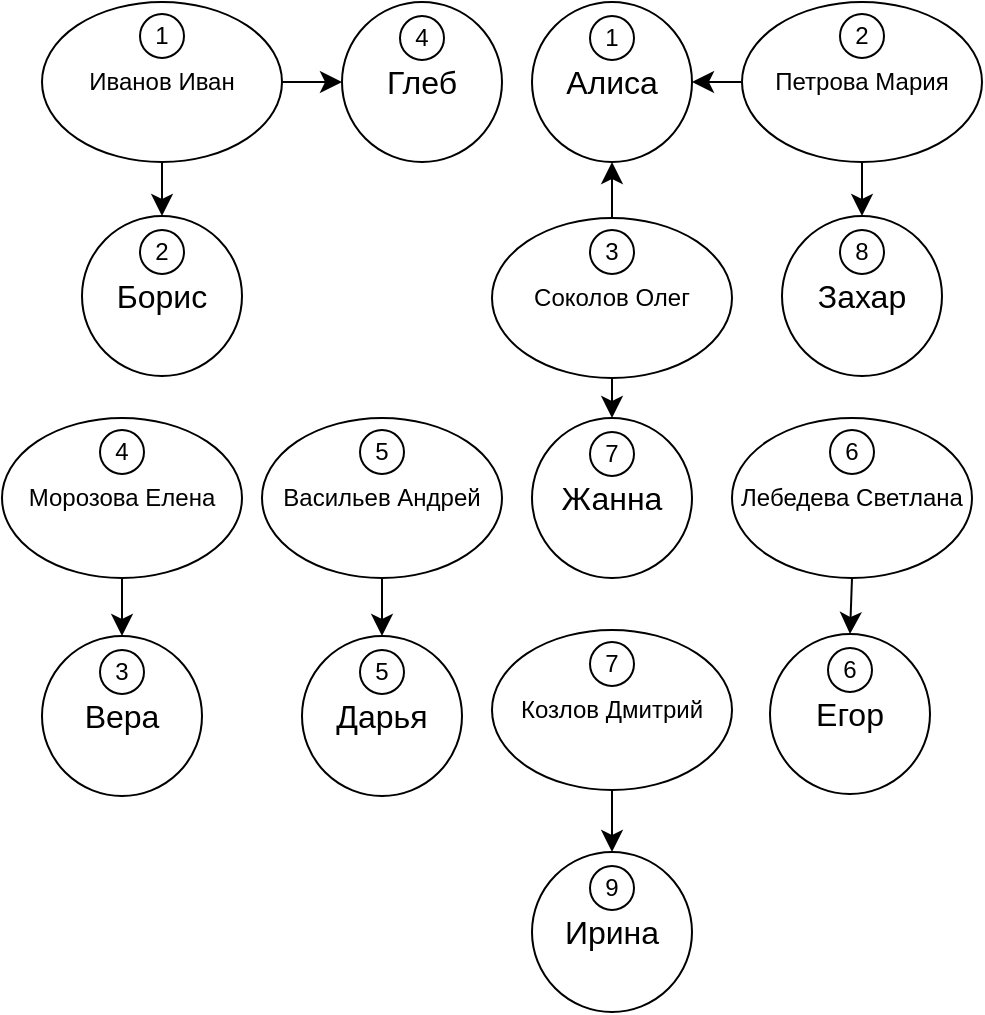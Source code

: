<mxfile version="27.0.1" pages="3">
  <diagram name="Advises" id="lfaqgyag3E0Axu-bIEkr">
    <mxGraphModel dx="1004" dy="332" grid="0" gridSize="10" guides="1" tooltips="1" connect="1" arrows="1" fold="1" page="0" pageScale="1" pageWidth="827" pageHeight="1169" math="0" shadow="0">
      <root>
        <mxCell id="0" />
        <mxCell id="1" parent="0" />
        <mxCell id="3O3oqk2j8ralRWECDmtJ-1" value="" style="group" vertex="1" connectable="0" parent="1">
          <mxGeometry x="148" y="475" width="80" height="80" as="geometry" />
        </mxCell>
        <mxCell id="3O3oqk2j8ralRWECDmtJ-2" value="&lt;span style=&quot;font-size: 16px;&quot;&gt;Глеб&lt;/span&gt;" style="ellipse;whiteSpace=wrap;html=1;aspect=fixed;" vertex="1" parent="3O3oqk2j8ralRWECDmtJ-1">
          <mxGeometry width="80" height="80" as="geometry" />
        </mxCell>
        <mxCell id="3O3oqk2j8ralRWECDmtJ-3" value="4" style="ellipse;whiteSpace=wrap;html=1;aspect=fixed;" vertex="1" parent="3O3oqk2j8ralRWECDmtJ-1">
          <mxGeometry x="29" y="7" width="22" height="22" as="geometry" />
        </mxCell>
        <mxCell id="3O3oqk2j8ralRWECDmtJ-4" value="" style="group" vertex="1" connectable="0" parent="1">
          <mxGeometry x="-2" y="792" width="80" height="80" as="geometry" />
        </mxCell>
        <mxCell id="3O3oqk2j8ralRWECDmtJ-5" value="&lt;font style=&quot;font-size: 16px;&quot;&gt;Вера&lt;/font&gt;" style="ellipse;whiteSpace=wrap;html=1;aspect=fixed;" vertex="1" parent="3O3oqk2j8ralRWECDmtJ-4">
          <mxGeometry width="80" height="80" as="geometry" />
        </mxCell>
        <mxCell id="3O3oqk2j8ralRWECDmtJ-6" value="3" style="ellipse;whiteSpace=wrap;html=1;aspect=fixed;" vertex="1" parent="3O3oqk2j8ralRWECDmtJ-4">
          <mxGeometry x="29" y="7" width="22" height="22" as="geometry" />
        </mxCell>
        <mxCell id="3O3oqk2j8ralRWECDmtJ-7" value="" style="group" vertex="1" connectable="0" parent="1">
          <mxGeometry x="18" y="582" width="80" height="80" as="geometry" />
        </mxCell>
        <mxCell id="3O3oqk2j8ralRWECDmtJ-8" value="&lt;font style=&quot;font-size: 16px;&quot;&gt;Борис&lt;/font&gt;" style="ellipse;whiteSpace=wrap;html=1;aspect=fixed;" vertex="1" parent="3O3oqk2j8ralRWECDmtJ-7">
          <mxGeometry width="80" height="80" as="geometry" />
        </mxCell>
        <mxCell id="3O3oqk2j8ralRWECDmtJ-9" value="2" style="ellipse;whiteSpace=wrap;html=1;aspect=fixed;" vertex="1" parent="3O3oqk2j8ralRWECDmtJ-7">
          <mxGeometry x="29" y="7" width="22" height="22" as="geometry" />
        </mxCell>
        <mxCell id="3O3oqk2j8ralRWECDmtJ-10" value="" style="group" vertex="1" connectable="0" parent="1">
          <mxGeometry x="243" y="475" width="80" height="80" as="geometry" />
        </mxCell>
        <mxCell id="3O3oqk2j8ralRWECDmtJ-11" value="&lt;font style=&quot;font-size: 16px;&quot;&gt;Алиса&lt;/font&gt;" style="ellipse;whiteSpace=wrap;html=1;aspect=fixed;" vertex="1" parent="3O3oqk2j8ralRWECDmtJ-10">
          <mxGeometry width="80" height="80" as="geometry" />
        </mxCell>
        <mxCell id="3O3oqk2j8ralRWECDmtJ-12" value="1" style="ellipse;whiteSpace=wrap;html=1;aspect=fixed;" vertex="1" parent="3O3oqk2j8ralRWECDmtJ-10">
          <mxGeometry x="29" y="7" width="22" height="22" as="geometry" />
        </mxCell>
        <mxCell id="3O3oqk2j8ralRWECDmtJ-13" value="" style="group" vertex="1" connectable="0" parent="1">
          <mxGeometry x="128" y="792" width="80" height="80" as="geometry" />
        </mxCell>
        <mxCell id="3O3oqk2j8ralRWECDmtJ-14" value="&lt;font style=&quot;font-size: 16px;&quot;&gt;Дарья&lt;/font&gt;" style="ellipse;whiteSpace=wrap;html=1;aspect=fixed;" vertex="1" parent="3O3oqk2j8ralRWECDmtJ-13">
          <mxGeometry width="80" height="80" as="geometry" />
        </mxCell>
        <mxCell id="3O3oqk2j8ralRWECDmtJ-15" value="5" style="ellipse;whiteSpace=wrap;html=1;aspect=fixed;" vertex="1" parent="3O3oqk2j8ralRWECDmtJ-13">
          <mxGeometry x="29" y="7" width="22" height="22" as="geometry" />
        </mxCell>
        <mxCell id="3O3oqk2j8ralRWECDmtJ-16" value="" style="group" vertex="1" connectable="0" parent="1">
          <mxGeometry x="362" y="791" width="80" height="80" as="geometry" />
        </mxCell>
        <mxCell id="3O3oqk2j8ralRWECDmtJ-17" value="&lt;font style=&quot;font-size: 16px;&quot;&gt;Егор&lt;/font&gt;" style="ellipse;whiteSpace=wrap;html=1;aspect=fixed;" vertex="1" parent="3O3oqk2j8ralRWECDmtJ-16">
          <mxGeometry width="80" height="80" as="geometry" />
        </mxCell>
        <mxCell id="3O3oqk2j8ralRWECDmtJ-18" value="6" style="ellipse;whiteSpace=wrap;html=1;aspect=fixed;" vertex="1" parent="3O3oqk2j8ralRWECDmtJ-16">
          <mxGeometry x="29" y="7" width="22" height="22" as="geometry" />
        </mxCell>
        <mxCell id="3O3oqk2j8ralRWECDmtJ-19" value="" style="group" vertex="1" connectable="0" parent="1">
          <mxGeometry x="243" y="683" width="80" height="80" as="geometry" />
        </mxCell>
        <mxCell id="3O3oqk2j8ralRWECDmtJ-20" value="&lt;font style=&quot;font-size: 16px;&quot;&gt;Жанна&lt;/font&gt;" style="ellipse;whiteSpace=wrap;html=1;aspect=fixed;" vertex="1" parent="3O3oqk2j8ralRWECDmtJ-19">
          <mxGeometry width="80" height="80" as="geometry" />
        </mxCell>
        <mxCell id="3O3oqk2j8ralRWECDmtJ-21" value="7" style="ellipse;whiteSpace=wrap;html=1;aspect=fixed;" vertex="1" parent="3O3oqk2j8ralRWECDmtJ-19">
          <mxGeometry x="29" y="7" width="22" height="22" as="geometry" />
        </mxCell>
        <mxCell id="3O3oqk2j8ralRWECDmtJ-22" value="" style="group" vertex="1" connectable="0" parent="1">
          <mxGeometry x="368" y="582" width="80" height="80" as="geometry" />
        </mxCell>
        <mxCell id="3O3oqk2j8ralRWECDmtJ-23" value="&lt;font style=&quot;font-size: 16px;&quot;&gt;Захар&lt;/font&gt;" style="ellipse;whiteSpace=wrap;html=1;aspect=fixed;" vertex="1" parent="3O3oqk2j8ralRWECDmtJ-22">
          <mxGeometry width="80" height="80" as="geometry" />
        </mxCell>
        <mxCell id="3O3oqk2j8ralRWECDmtJ-24" value="8" style="ellipse;whiteSpace=wrap;html=1;aspect=fixed;" vertex="1" parent="3O3oqk2j8ralRWECDmtJ-22">
          <mxGeometry x="29" y="7" width="22" height="22" as="geometry" />
        </mxCell>
        <mxCell id="3O3oqk2j8ralRWECDmtJ-25" value="" style="group" vertex="1" connectable="0" parent="1">
          <mxGeometry x="243" y="900" width="80" height="80" as="geometry" />
        </mxCell>
        <mxCell id="3O3oqk2j8ralRWECDmtJ-26" value="&lt;font style=&quot;font-size: 16px;&quot;&gt;Ирина&lt;/font&gt;" style="ellipse;whiteSpace=wrap;html=1;aspect=fixed;" vertex="1" parent="3O3oqk2j8ralRWECDmtJ-25">
          <mxGeometry width="80" height="80" as="geometry" />
        </mxCell>
        <mxCell id="3O3oqk2j8ralRWECDmtJ-27" value="9" style="ellipse;whiteSpace=wrap;html=1;aspect=fixed;" vertex="1" parent="3O3oqk2j8ralRWECDmtJ-25">
          <mxGeometry x="29" y="7" width="22" height="22" as="geometry" />
        </mxCell>
        <mxCell id="3O3oqk2j8ralRWECDmtJ-62" value="" style="group" vertex="1" connectable="0" parent="1">
          <mxGeometry x="223" y="789" width="120" height="80" as="geometry" />
        </mxCell>
        <mxCell id="3O3oqk2j8ralRWECDmtJ-63" value="Козлов Дмитрий" style="ellipse;whiteSpace=wrap;html=1;" vertex="1" parent="3O3oqk2j8ralRWECDmtJ-62">
          <mxGeometry width="120" height="80" as="geometry" />
        </mxCell>
        <mxCell id="3O3oqk2j8ralRWECDmtJ-64" value="7" style="ellipse;whiteSpace=wrap;html=1;aspect=fixed;" vertex="1" parent="3O3oqk2j8ralRWECDmtJ-62">
          <mxGeometry x="49" y="6" width="22" height="22" as="geometry" />
        </mxCell>
        <mxCell id="3O3oqk2j8ralRWECDmtJ-65" value="" style="group" vertex="1" connectable="0" parent="1">
          <mxGeometry x="343" y="683" width="120" height="80" as="geometry" />
        </mxCell>
        <mxCell id="3O3oqk2j8ralRWECDmtJ-66" value="Лебедева Светлана" style="ellipse;whiteSpace=wrap;html=1;" vertex="1" parent="3O3oqk2j8ralRWECDmtJ-65">
          <mxGeometry width="120" height="80" as="geometry" />
        </mxCell>
        <mxCell id="3O3oqk2j8ralRWECDmtJ-67" value="6" style="ellipse;whiteSpace=wrap;html=1;aspect=fixed;" vertex="1" parent="3O3oqk2j8ralRWECDmtJ-65">
          <mxGeometry x="49" y="6" width="22" height="22" as="geometry" />
        </mxCell>
        <mxCell id="3O3oqk2j8ralRWECDmtJ-68" value="" style="group" vertex="1" connectable="0" parent="1">
          <mxGeometry x="108" y="683" width="120" height="80" as="geometry" />
        </mxCell>
        <mxCell id="3O3oqk2j8ralRWECDmtJ-69" value="Васильев Андрей" style="ellipse;whiteSpace=wrap;html=1;" vertex="1" parent="3O3oqk2j8ralRWECDmtJ-68">
          <mxGeometry width="120" height="80" as="geometry" />
        </mxCell>
        <mxCell id="3O3oqk2j8ralRWECDmtJ-70" value="5" style="ellipse;whiteSpace=wrap;html=1;aspect=fixed;" vertex="1" parent="3O3oqk2j8ralRWECDmtJ-68">
          <mxGeometry x="49" y="6" width="22" height="22" as="geometry" />
        </mxCell>
        <mxCell id="3O3oqk2j8ralRWECDmtJ-71" value="" style="group" vertex="1" connectable="0" parent="1">
          <mxGeometry x="-22" y="683" width="120" height="80" as="geometry" />
        </mxCell>
        <mxCell id="3O3oqk2j8ralRWECDmtJ-72" value="Морозова Елена" style="ellipse;whiteSpace=wrap;html=1;" vertex="1" parent="3O3oqk2j8ralRWECDmtJ-71">
          <mxGeometry width="120" height="80" as="geometry" />
        </mxCell>
        <mxCell id="3O3oqk2j8ralRWECDmtJ-73" value="4" style="ellipse;whiteSpace=wrap;html=1;aspect=fixed;" vertex="1" parent="3O3oqk2j8ralRWECDmtJ-71">
          <mxGeometry x="49" y="6" width="22" height="22" as="geometry" />
        </mxCell>
        <mxCell id="3O3oqk2j8ralRWECDmtJ-74" value="" style="group" vertex="1" connectable="0" parent="1">
          <mxGeometry x="223" y="583" width="120" height="80" as="geometry" />
        </mxCell>
        <mxCell id="3O3oqk2j8ralRWECDmtJ-75" value="Соколов Олег" style="ellipse;whiteSpace=wrap;html=1;" vertex="1" parent="3O3oqk2j8ralRWECDmtJ-74">
          <mxGeometry width="120" height="80" as="geometry" />
        </mxCell>
        <mxCell id="3O3oqk2j8ralRWECDmtJ-76" value="3" style="ellipse;whiteSpace=wrap;html=1;aspect=fixed;" vertex="1" parent="3O3oqk2j8ralRWECDmtJ-74">
          <mxGeometry x="49" y="6" width="22" height="22" as="geometry" />
        </mxCell>
        <mxCell id="3O3oqk2j8ralRWECDmtJ-77" value="" style="group" vertex="1" connectable="0" parent="1">
          <mxGeometry x="348" y="475" width="120" height="80" as="geometry" />
        </mxCell>
        <mxCell id="3O3oqk2j8ralRWECDmtJ-78" value="Петрова Мария" style="ellipse;whiteSpace=wrap;html=1;" vertex="1" parent="3O3oqk2j8ralRWECDmtJ-77">
          <mxGeometry width="120" height="80" as="geometry" />
        </mxCell>
        <mxCell id="3O3oqk2j8ralRWECDmtJ-79" value="2" style="ellipse;whiteSpace=wrap;html=1;aspect=fixed;" vertex="1" parent="3O3oqk2j8ralRWECDmtJ-77">
          <mxGeometry x="49" y="6" width="22" height="22" as="geometry" />
        </mxCell>
        <mxCell id="3O3oqk2j8ralRWECDmtJ-80" value="" style="group" vertex="1" connectable="0" parent="1">
          <mxGeometry x="-2" y="475" width="120" height="80" as="geometry" />
        </mxCell>
        <mxCell id="3O3oqk2j8ralRWECDmtJ-81" value="Иванов Иван" style="ellipse;whiteSpace=wrap;html=1;" vertex="1" parent="3O3oqk2j8ralRWECDmtJ-80">
          <mxGeometry width="120" height="80" as="geometry" />
        </mxCell>
        <mxCell id="3O3oqk2j8ralRWECDmtJ-82" value="1" style="ellipse;whiteSpace=wrap;html=1;aspect=fixed;" vertex="1" parent="3O3oqk2j8ralRWECDmtJ-80">
          <mxGeometry x="49" y="6" width="22" height="22" as="geometry" />
        </mxCell>
        <mxCell id="mMCifCBiEr-umZifV7Nd-1" style="edgeStyle=none;curved=1;rounded=0;orthogonalLoop=1;jettySize=auto;html=1;exitX=0.5;exitY=1;exitDx=0;exitDy=0;entryX=0.5;entryY=0;entryDx=0;entryDy=0;fontSize=12;startSize=8;endSize=8;" edge="1" parent="1" source="3O3oqk2j8ralRWECDmtJ-81" target="3O3oqk2j8ralRWECDmtJ-8">
          <mxGeometry relative="1" as="geometry" />
        </mxCell>
        <mxCell id="mMCifCBiEr-umZifV7Nd-2" style="edgeStyle=none;curved=1;rounded=0;orthogonalLoop=1;jettySize=auto;html=1;exitX=1;exitY=0.5;exitDx=0;exitDy=0;entryX=0;entryY=0.5;entryDx=0;entryDy=0;fontSize=12;startSize=8;endSize=8;" edge="1" parent="1" source="3O3oqk2j8ralRWECDmtJ-81" target="3O3oqk2j8ralRWECDmtJ-2">
          <mxGeometry relative="1" as="geometry" />
        </mxCell>
        <mxCell id="mMCifCBiEr-umZifV7Nd-3" style="edgeStyle=none;curved=1;rounded=0;orthogonalLoop=1;jettySize=auto;html=1;exitX=0;exitY=0.5;exitDx=0;exitDy=0;entryX=1;entryY=0.5;entryDx=0;entryDy=0;fontSize=12;startSize=8;endSize=8;" edge="1" parent="1" source="3O3oqk2j8ralRWECDmtJ-78" target="3O3oqk2j8ralRWECDmtJ-11">
          <mxGeometry relative="1" as="geometry" />
        </mxCell>
        <mxCell id="mMCifCBiEr-umZifV7Nd-5" style="edgeStyle=none;curved=1;rounded=0;orthogonalLoop=1;jettySize=auto;html=1;exitX=0.5;exitY=1;exitDx=0;exitDy=0;entryX=0.5;entryY=0;entryDx=0;entryDy=0;fontSize=12;startSize=8;endSize=8;" edge="1" parent="1" source="3O3oqk2j8ralRWECDmtJ-78" target="3O3oqk2j8ralRWECDmtJ-23">
          <mxGeometry relative="1" as="geometry" />
        </mxCell>
        <mxCell id="mMCifCBiEr-umZifV7Nd-6" style="edgeStyle=none;curved=1;rounded=0;orthogonalLoop=1;jettySize=auto;html=1;exitX=0.5;exitY=0;exitDx=0;exitDy=0;fontSize=12;startSize=8;endSize=8;" edge="1" parent="1" source="3O3oqk2j8ralRWECDmtJ-75" target="3O3oqk2j8ralRWECDmtJ-11">
          <mxGeometry relative="1" as="geometry" />
        </mxCell>
        <mxCell id="mMCifCBiEr-umZifV7Nd-7" style="edgeStyle=none;curved=1;rounded=0;orthogonalLoop=1;jettySize=auto;html=1;exitX=0.5;exitY=1;exitDx=0;exitDy=0;entryX=0.5;entryY=0;entryDx=0;entryDy=0;fontSize=12;startSize=8;endSize=8;" edge="1" parent="1" source="3O3oqk2j8ralRWECDmtJ-75" target="3O3oqk2j8ralRWECDmtJ-20">
          <mxGeometry relative="1" as="geometry" />
        </mxCell>
        <mxCell id="mMCifCBiEr-umZifV7Nd-8" style="edgeStyle=none;curved=1;rounded=0;orthogonalLoop=1;jettySize=auto;html=1;exitX=0.5;exitY=1;exitDx=0;exitDy=0;entryX=0.5;entryY=0;entryDx=0;entryDy=0;fontSize=12;startSize=8;endSize=8;" edge="1" parent="1" source="3O3oqk2j8ralRWECDmtJ-72" target="3O3oqk2j8ralRWECDmtJ-5">
          <mxGeometry relative="1" as="geometry" />
        </mxCell>
        <mxCell id="mMCifCBiEr-umZifV7Nd-9" style="edgeStyle=none;curved=1;rounded=0;orthogonalLoop=1;jettySize=auto;html=1;exitX=0.5;exitY=1;exitDx=0;exitDy=0;entryX=0.5;entryY=0;entryDx=0;entryDy=0;fontSize=12;startSize=8;endSize=8;" edge="1" parent="1" source="3O3oqk2j8ralRWECDmtJ-69" target="3O3oqk2j8ralRWECDmtJ-14">
          <mxGeometry relative="1" as="geometry" />
        </mxCell>
        <mxCell id="mMCifCBiEr-umZifV7Nd-10" style="edgeStyle=none;curved=1;rounded=0;orthogonalLoop=1;jettySize=auto;html=1;exitX=0.5;exitY=1;exitDx=0;exitDy=0;entryX=0.5;entryY=0;entryDx=0;entryDy=0;fontSize=12;startSize=8;endSize=8;" edge="1" parent="1" source="3O3oqk2j8ralRWECDmtJ-66" target="3O3oqk2j8ralRWECDmtJ-17">
          <mxGeometry relative="1" as="geometry" />
        </mxCell>
        <mxCell id="mMCifCBiEr-umZifV7Nd-11" style="edgeStyle=none;curved=1;rounded=0;orthogonalLoop=1;jettySize=auto;html=1;exitX=0.5;exitY=1;exitDx=0;exitDy=0;entryX=0.5;entryY=0;entryDx=0;entryDy=0;fontSize=12;startSize=8;endSize=8;" edge="1" parent="1" source="3O3oqk2j8ralRWECDmtJ-63" target="3O3oqk2j8ralRWECDmtJ-26">
          <mxGeometry relative="1" as="geometry" />
        </mxCell>
      </root>
    </mxGraphModel>
  </diagram>
  <diagram id="gG3MRoudivp_kaEP2gnh" name="Teaches">
    <mxGraphModel dx="1133" dy="-311" grid="0" gridSize="10" guides="1" tooltips="1" connect="1" arrows="1" fold="1" page="0" pageScale="1" pageWidth="827" pageHeight="1169" math="0" shadow="0">
      <root>
        <mxCell id="0" />
        <mxCell id="1" parent="0" />
        <mxCell id="B_pI93oQisfO-DoZhFkH-7" value="" style="group" vertex="1" connectable="0" parent="1">
          <mxGeometry x="79" y="1722" width="120" height="80" as="geometry" />
        </mxCell>
        <mxCell id="B_pI93oQisfO-DoZhFkH-8" value="Фролова Татьяна" style="ellipse;whiteSpace=wrap;html=1;" vertex="1" parent="B_pI93oQisfO-DoZhFkH-7">
          <mxGeometry width="120" height="80" as="geometry" />
        </mxCell>
        <mxCell id="B_pI93oQisfO-DoZhFkH-9" value="8" style="ellipse;whiteSpace=wrap;html=1;aspect=fixed;" vertex="1" parent="B_pI93oQisfO-DoZhFkH-7">
          <mxGeometry x="49" y="6" width="22" height="22" as="geometry" />
        </mxCell>
        <mxCell id="B_pI93oQisfO-DoZhFkH-10" value="" style="group" vertex="1" connectable="0" parent="1">
          <mxGeometry x="-68" y="1723" width="120" height="80" as="geometry" />
        </mxCell>
        <mxCell id="B_pI93oQisfO-DoZhFkH-11" value="Козлов Дмитрий" style="ellipse;whiteSpace=wrap;html=1;" vertex="1" parent="B_pI93oQisfO-DoZhFkH-10">
          <mxGeometry width="120" height="80" as="geometry" />
        </mxCell>
        <mxCell id="B_pI93oQisfO-DoZhFkH-12" value="7" style="ellipse;whiteSpace=wrap;html=1;aspect=fixed;" vertex="1" parent="B_pI93oQisfO-DoZhFkH-10">
          <mxGeometry x="49" y="6" width="22" height="22" as="geometry" />
        </mxCell>
        <mxCell id="B_pI93oQisfO-DoZhFkH-13" value="" style="group" vertex="1" connectable="0" parent="1">
          <mxGeometry x="227" y="1723" width="120" height="80" as="geometry" />
        </mxCell>
        <mxCell id="B_pI93oQisfO-DoZhFkH-14" value="Лебедева Светлана" style="ellipse;whiteSpace=wrap;html=1;" vertex="1" parent="B_pI93oQisfO-DoZhFkH-13">
          <mxGeometry width="120" height="80" as="geometry" />
        </mxCell>
        <mxCell id="B_pI93oQisfO-DoZhFkH-15" value="6" style="ellipse;whiteSpace=wrap;html=1;aspect=fixed;" vertex="1" parent="B_pI93oQisfO-DoZhFkH-13">
          <mxGeometry x="49" y="6" width="22" height="22" as="geometry" />
        </mxCell>
        <mxCell id="B_pI93oQisfO-DoZhFkH-16" value="" style="group" vertex="1" connectable="0" parent="1">
          <mxGeometry x="371" y="1723" width="120" height="80" as="geometry" />
        </mxCell>
        <mxCell id="B_pI93oQisfO-DoZhFkH-17" value="Васильев Андрей" style="ellipse;whiteSpace=wrap;html=1;" vertex="1" parent="B_pI93oQisfO-DoZhFkH-16">
          <mxGeometry width="120" height="80" as="geometry" />
        </mxCell>
        <mxCell id="B_pI93oQisfO-DoZhFkH-18" value="5" style="ellipse;whiteSpace=wrap;html=1;aspect=fixed;" vertex="1" parent="B_pI93oQisfO-DoZhFkH-16">
          <mxGeometry x="49" y="6" width="22" height="22" as="geometry" />
        </mxCell>
        <mxCell id="B_pI93oQisfO-DoZhFkH-19" value="" style="group" vertex="1" connectable="0" parent="1">
          <mxGeometry x="371" y="1381" width="120" height="80" as="geometry" />
        </mxCell>
        <mxCell id="B_pI93oQisfO-DoZhFkH-20" value="Морозова Елена" style="ellipse;whiteSpace=wrap;html=1;" vertex="1" parent="B_pI93oQisfO-DoZhFkH-19">
          <mxGeometry width="120" height="80" as="geometry" />
        </mxCell>
        <mxCell id="B_pI93oQisfO-DoZhFkH-21" value="4" style="ellipse;whiteSpace=wrap;html=1;aspect=fixed;" vertex="1" parent="B_pI93oQisfO-DoZhFkH-19">
          <mxGeometry x="49" y="6" width="22" height="22" as="geometry" />
        </mxCell>
        <mxCell id="B_pI93oQisfO-DoZhFkH-22" value="" style="group" vertex="1" connectable="0" parent="1">
          <mxGeometry x="68" y="1607" width="120" height="80" as="geometry" />
        </mxCell>
        <mxCell id="B_pI93oQisfO-DoZhFkH-23" value="Соколов Олег" style="ellipse;whiteSpace=wrap;html=1;" vertex="1" parent="B_pI93oQisfO-DoZhFkH-22">
          <mxGeometry width="120" height="80" as="geometry" />
        </mxCell>
        <mxCell id="B_pI93oQisfO-DoZhFkH-24" value="3" style="ellipse;whiteSpace=wrap;html=1;aspect=fixed;" vertex="1" parent="B_pI93oQisfO-DoZhFkH-22">
          <mxGeometry x="49" y="6" width="22" height="22" as="geometry" />
        </mxCell>
        <mxCell id="B_pI93oQisfO-DoZhFkH-25" value="" style="group" vertex="1" connectable="0" parent="1">
          <mxGeometry x="212" y="1381" width="120" height="80" as="geometry" />
        </mxCell>
        <mxCell id="B_pI93oQisfO-DoZhFkH-26" value="Петрова Мария" style="ellipse;whiteSpace=wrap;html=1;" vertex="1" parent="B_pI93oQisfO-DoZhFkH-25">
          <mxGeometry width="120" height="80" as="geometry" />
        </mxCell>
        <mxCell id="B_pI93oQisfO-DoZhFkH-27" value="2" style="ellipse;whiteSpace=wrap;html=1;aspect=fixed;" vertex="1" parent="B_pI93oQisfO-DoZhFkH-25">
          <mxGeometry x="49" y="6" width="22" height="22" as="geometry" />
        </mxCell>
        <mxCell id="B_pI93oQisfO-DoZhFkH-28" value="" style="group" vertex="1" connectable="0" parent="1">
          <mxGeometry x="-6" y="1386" width="120" height="80" as="geometry" />
        </mxCell>
        <mxCell id="B_pI93oQisfO-DoZhFkH-29" value="Иванов Иван" style="ellipse;whiteSpace=wrap;html=1;" vertex="1" parent="B_pI93oQisfO-DoZhFkH-28">
          <mxGeometry width="120" height="80" as="geometry" />
        </mxCell>
        <mxCell id="B_pI93oQisfO-DoZhFkH-30" value="1" style="ellipse;whiteSpace=wrap;html=1;aspect=fixed;" vertex="1" parent="B_pI93oQisfO-DoZhFkH-28">
          <mxGeometry x="49" y="6" width="22" height="22" as="geometry" />
        </mxCell>
        <mxCell id="ZpmtzZhgehJsmONXlAtX-1" value="" style="group" vertex="1" connectable="0" parent="1">
          <mxGeometry x="172" y="1490" width="80" height="80" as="geometry" />
        </mxCell>
        <mxCell id="ZpmtzZhgehJsmONXlAtX-2" value="&lt;br&gt;Английский язык" style="whiteSpace=wrap;html=1;aspect=fixed;" vertex="1" parent="ZpmtzZhgehJsmONXlAtX-1">
          <mxGeometry width="80" height="80" as="geometry" />
        </mxCell>
        <mxCell id="ZpmtzZhgehJsmONXlAtX-3" value="9" style="whiteSpace=wrap;html=1;aspect=fixed;" vertex="1" parent="ZpmtzZhgehJsmONXlAtX-1">
          <mxGeometry x="26" width="28" height="28" as="geometry" />
        </mxCell>
        <mxCell id="ZpmtzZhgehJsmONXlAtX-4" value="" style="group" vertex="1" connectable="0" parent="1">
          <mxGeometry x="99" y="1835" width="80" height="80" as="geometry" />
        </mxCell>
        <mxCell id="ZpmtzZhgehJsmONXlAtX-5" value="&lt;br&gt;Физика" style="whiteSpace=wrap;html=1;aspect=fixed;" vertex="1" parent="ZpmtzZhgehJsmONXlAtX-4">
          <mxGeometry width="80" height="80" as="geometry" />
        </mxCell>
        <mxCell id="ZpmtzZhgehJsmONXlAtX-6" value="8" style="whiteSpace=wrap;html=1;aspect=fixed;" vertex="1" parent="ZpmtzZhgehJsmONXlAtX-4">
          <mxGeometry x="26" width="28" height="28" as="geometry" />
        </mxCell>
        <mxCell id="ZpmtzZhgehJsmONXlAtX-7" value="" style="group" vertex="1" connectable="0" parent="1">
          <mxGeometry x="-48" y="1835" width="89.5" height="79" as="geometry" />
        </mxCell>
        <mxCell id="ZpmtzZhgehJsmONXlAtX-8" value="&lt;div&gt;&lt;br&gt;&lt;br&gt;Программи&lt;br&gt;рование на C++&lt;/div&gt;" style="whiteSpace=wrap;html=1;aspect=fixed;" vertex="1" parent="ZpmtzZhgehJsmONXlAtX-7">
          <mxGeometry width="79" height="79" as="geometry" />
        </mxCell>
        <mxCell id="ZpmtzZhgehJsmONXlAtX-9" value="3" style="whiteSpace=wrap;html=1;aspect=fixed;" vertex="1" parent="ZpmtzZhgehJsmONXlAtX-7">
          <mxGeometry x="25" width="29" height="29" as="geometry" />
        </mxCell>
        <mxCell id="ZpmtzZhgehJsmONXlAtX-10" value="" style="group" vertex="1" connectable="0" parent="1">
          <mxGeometry x="282" y="1490" width="80" height="80" as="geometry" />
        </mxCell>
        <mxCell id="ZpmtzZhgehJsmONXlAtX-11" value="&lt;br&gt;Компью&lt;br&gt;терные сети" style="whiteSpace=wrap;html=1;aspect=fixed;" vertex="1" parent="ZpmtzZhgehJsmONXlAtX-10">
          <mxGeometry width="80" height="80" as="geometry" />
        </mxCell>
        <mxCell id="ZpmtzZhgehJsmONXlAtX-12" value="5" style="whiteSpace=wrap;html=1;aspect=fixed;" vertex="1" parent="ZpmtzZhgehJsmONXlAtX-10">
          <mxGeometry x="26" width="28" height="28" as="geometry" />
        </mxCell>
        <mxCell id="ZpmtzZhgehJsmONXlAtX-13" value="" style="group" vertex="1" connectable="0" parent="1">
          <mxGeometry x="-48" y="1490" width="80" height="80" as="geometry" />
        </mxCell>
        <mxCell id="ZpmtzZhgehJsmONXlAtX-14" value="&lt;br&gt;Теория вероятностей" style="whiteSpace=wrap;html=1;aspect=fixed;" vertex="1" parent="ZpmtzZhgehJsmONXlAtX-13">
          <mxGeometry width="80" height="80" as="geometry" />
        </mxCell>
        <mxCell id="ZpmtzZhgehJsmONXlAtX-15" value="7" style="whiteSpace=wrap;html=1;aspect=fixed;" vertex="1" parent="ZpmtzZhgehJsmONXlAtX-13">
          <mxGeometry x="26" width="28" height="28" as="geometry" />
        </mxCell>
        <mxCell id="ZpmtzZhgehJsmONXlAtX-16" value="" style="group" vertex="1" connectable="0" parent="1">
          <mxGeometry x="391" y="1490" width="80" height="80" as="geometry" />
        </mxCell>
        <mxCell id="ZpmtzZhgehJsmONXlAtX-17" value="Философия" style="whiteSpace=wrap;html=1;aspect=fixed;" vertex="1" parent="ZpmtzZhgehJsmONXlAtX-16">
          <mxGeometry width="80" height="80" as="geometry" />
        </mxCell>
        <mxCell id="ZpmtzZhgehJsmONXlAtX-18" value="4" style="whiteSpace=wrap;html=1;aspect=fixed;" vertex="1" parent="ZpmtzZhgehJsmONXlAtX-16">
          <mxGeometry x="26" width="28" height="28" as="geometry" />
        </mxCell>
        <mxCell id="ZpmtzZhgehJsmONXlAtX-19" value="" style="group" vertex="1" connectable="0" parent="1">
          <mxGeometry x="391" y="1607" width="80" height="80" as="geometry" />
        </mxCell>
        <mxCell id="ZpmtzZhgehJsmONXlAtX-20" value="&lt;br&gt;Машинное обучение" style="whiteSpace=wrap;html=1;aspect=fixed;" vertex="1" parent="ZpmtzZhgehJsmONXlAtX-19">
          <mxGeometry width="80" height="80" as="geometry" />
        </mxCell>
        <mxCell id="ZpmtzZhgehJsmONXlAtX-21" value="6" style="whiteSpace=wrap;html=1;aspect=fixed;" vertex="1" parent="ZpmtzZhgehJsmONXlAtX-19">
          <mxGeometry x="26" width="28" height="28" as="geometry" />
        </mxCell>
        <mxCell id="ZpmtzZhgehJsmONXlAtX-22" value="" style="group" vertex="1" connectable="0" parent="1">
          <mxGeometry x="68" y="1490" width="80" height="80" as="geometry" />
        </mxCell>
        <mxCell id="ZpmtzZhgehJsmONXlAtX-23" value="&lt;br&gt;&lt;br&gt;Математи-ческий анализ" style="whiteSpace=wrap;html=1;aspect=fixed;" vertex="1" parent="ZpmtzZhgehJsmONXlAtX-22">
          <mxGeometry width="80" height="80" as="geometry" />
        </mxCell>
        <mxCell id="ZpmtzZhgehJsmONXlAtX-24" value="2" style="whiteSpace=wrap;html=1;aspect=fixed;" vertex="1" parent="ZpmtzZhgehJsmONXlAtX-22">
          <mxGeometry x="26" width="28" height="28" as="geometry" />
        </mxCell>
        <mxCell id="ZpmtzZhgehJsmONXlAtX-25" value="" style="group" vertex="1" connectable="0" parent="1">
          <mxGeometry x="247" y="1607" width="80" height="80" as="geometry" />
        </mxCell>
        <mxCell id="ZpmtzZhgehJsmONXlAtX-26" value="&lt;br&gt;Базы данных" style="whiteSpace=wrap;html=1;aspect=fixed;" vertex="1" parent="ZpmtzZhgehJsmONXlAtX-25">
          <mxGeometry width="80" height="80" as="geometry" />
        </mxCell>
        <mxCell id="ZpmtzZhgehJsmONXlAtX-27" value="1" style="whiteSpace=wrap;html=1;aspect=fixed;" vertex="1" parent="ZpmtzZhgehJsmONXlAtX-25">
          <mxGeometry x="26" width="28" height="28" as="geometry" />
        </mxCell>
        <mxCell id="ZpmtzZhgehJsmONXlAtX-28" value="" style="group" vertex="1" connectable="0" parent="1">
          <mxGeometry x="-48" y="1607" width="80" height="80" as="geometry" />
        </mxCell>
        <mxCell id="ZpmtzZhgehJsmONXlAtX-29" value="&lt;br&gt;История Беларуси" style="whiteSpace=wrap;html=1;aspect=fixed;" vertex="1" parent="ZpmtzZhgehJsmONXlAtX-28">
          <mxGeometry width="80" height="80" as="geometry" />
        </mxCell>
        <mxCell id="ZpmtzZhgehJsmONXlAtX-30" value="10" style="whiteSpace=wrap;html=1;aspect=fixed;" vertex="1" parent="ZpmtzZhgehJsmONXlAtX-28">
          <mxGeometry x="26" width="28" height="28" as="geometry" />
        </mxCell>
        <mxCell id="GJShq1BHqAJ4a-EnT5iQ-1" style="edgeStyle=none;curved=1;rounded=0;orthogonalLoop=1;jettySize=auto;html=1;exitX=0;exitY=1;exitDx=0;exitDy=0;entryX=0.5;entryY=0;entryDx=0;entryDy=0;fontSize=12;startSize=8;endSize=8;" edge="1" parent="1" source="B_pI93oQisfO-DoZhFkH-29" target="ZpmtzZhgehJsmONXlAtX-15">
          <mxGeometry relative="1" as="geometry" />
        </mxCell>
        <mxCell id="GJShq1BHqAJ4a-EnT5iQ-2" style="edgeStyle=none;curved=1;rounded=0;orthogonalLoop=1;jettySize=auto;html=1;exitX=1;exitY=1;exitDx=0;exitDy=0;entryX=0.5;entryY=0;entryDx=0;entryDy=0;fontSize=12;startSize=8;endSize=8;" edge="1" parent="1" source="B_pI93oQisfO-DoZhFkH-29" target="ZpmtzZhgehJsmONXlAtX-24">
          <mxGeometry relative="1" as="geometry" />
        </mxCell>
        <mxCell id="GJShq1BHqAJ4a-EnT5iQ-3" style="edgeStyle=none;curved=1;rounded=0;orthogonalLoop=1;jettySize=auto;html=1;exitX=0;exitY=1;exitDx=0;exitDy=0;entryX=0.5;entryY=0;entryDx=0;entryDy=0;fontSize=12;startSize=8;endSize=8;" edge="1" parent="1" source="B_pI93oQisfO-DoZhFkH-26" target="ZpmtzZhgehJsmONXlAtX-3">
          <mxGeometry relative="1" as="geometry" />
        </mxCell>
        <mxCell id="GJShq1BHqAJ4a-EnT5iQ-5" style="edgeStyle=none;curved=1;rounded=0;orthogonalLoop=1;jettySize=auto;html=1;exitX=1;exitY=1;exitDx=0;exitDy=0;entryX=0.5;entryY=0;entryDx=0;entryDy=0;fontSize=12;startSize=8;endSize=8;" edge="1" parent="1" source="B_pI93oQisfO-DoZhFkH-26" target="ZpmtzZhgehJsmONXlAtX-12">
          <mxGeometry relative="1" as="geometry" />
        </mxCell>
        <mxCell id="GJShq1BHqAJ4a-EnT5iQ-6" style="edgeStyle=none;curved=1;rounded=0;orthogonalLoop=1;jettySize=auto;html=1;exitX=0.5;exitY=0;exitDx=0;exitDy=0;entryX=0.5;entryY=1;entryDx=0;entryDy=0;fontSize=12;startSize=8;endSize=8;" edge="1" parent="1" source="B_pI93oQisfO-DoZhFkH-23" target="ZpmtzZhgehJsmONXlAtX-23">
          <mxGeometry relative="1" as="geometry" />
        </mxCell>
        <mxCell id="GJShq1BHqAJ4a-EnT5iQ-7" style="edgeStyle=none;curved=1;rounded=0;orthogonalLoop=1;jettySize=auto;html=1;exitX=0;exitY=0.5;exitDx=0;exitDy=0;entryX=1;entryY=0.5;entryDx=0;entryDy=0;fontSize=12;startSize=8;endSize=8;" edge="1" parent="1" source="B_pI93oQisfO-DoZhFkH-23" target="ZpmtzZhgehJsmONXlAtX-29">
          <mxGeometry relative="1" as="geometry" />
        </mxCell>
        <mxCell id="GJShq1BHqAJ4a-EnT5iQ-8" style="edgeStyle=none;curved=1;rounded=0;orthogonalLoop=1;jettySize=auto;html=1;exitX=0.5;exitY=1;exitDx=0;exitDy=0;entryX=0.5;entryY=0;entryDx=0;entryDy=0;fontSize=12;startSize=8;endSize=8;" edge="1" parent="1" source="B_pI93oQisfO-DoZhFkH-20" target="ZpmtzZhgehJsmONXlAtX-18">
          <mxGeometry relative="1" as="geometry" />
        </mxCell>
        <mxCell id="GJShq1BHqAJ4a-EnT5iQ-9" style="edgeStyle=none;curved=1;rounded=0;orthogonalLoop=1;jettySize=auto;html=1;exitX=0.5;exitY=0;exitDx=0;exitDy=0;entryX=0.5;entryY=1;entryDx=0;entryDy=0;fontSize=12;startSize=8;endSize=8;" edge="1" parent="1" source="B_pI93oQisfO-DoZhFkH-17" target="ZpmtzZhgehJsmONXlAtX-20">
          <mxGeometry relative="1" as="geometry" />
        </mxCell>
        <mxCell id="GJShq1BHqAJ4a-EnT5iQ-11" style="edgeStyle=none;curved=1;rounded=0;orthogonalLoop=1;jettySize=auto;html=1;exitX=0.5;exitY=0;exitDx=0;exitDy=0;fontSize=12;startSize=8;endSize=8;" edge="1" parent="1" source="B_pI93oQisfO-DoZhFkH-14" target="ZpmtzZhgehJsmONXlAtX-26">
          <mxGeometry relative="1" as="geometry" />
        </mxCell>
        <mxCell id="GJShq1BHqAJ4a-EnT5iQ-12" style="edgeStyle=none;curved=1;rounded=0;orthogonalLoop=1;jettySize=auto;html=1;exitX=0.5;exitY=1;exitDx=0;exitDy=0;entryX=0.5;entryY=0;entryDx=0;entryDy=0;fontSize=12;startSize=8;endSize=8;" edge="1" parent="1" source="B_pI93oQisfO-DoZhFkH-11" target="ZpmtzZhgehJsmONXlAtX-9">
          <mxGeometry relative="1" as="geometry" />
        </mxCell>
        <mxCell id="GJShq1BHqAJ4a-EnT5iQ-13" style="edgeStyle=none;curved=1;rounded=0;orthogonalLoop=1;jettySize=auto;html=1;exitX=0.5;exitY=1;exitDx=0;exitDy=0;entryX=0.5;entryY=0;entryDx=0;entryDy=0;fontSize=12;startSize=8;endSize=8;" edge="1" parent="1" source="B_pI93oQisfO-DoZhFkH-8" target="ZpmtzZhgehJsmONXlAtX-6">
          <mxGeometry relative="1" as="geometry" />
        </mxCell>
      </root>
    </mxGraphModel>
  </diagram>
  <diagram id="N2c5wkpJbBhfA8zUf7MC" name="EnrolledIn">
    <mxGraphModel dx="1041" dy="378" grid="0" gridSize="10" guides="1" tooltips="1" connect="1" arrows="1" fold="1" page="0" pageScale="1" pageWidth="827" pageHeight="1169" math="0" shadow="0">
      <root>
        <mxCell id="0" />
        <mxCell id="1" parent="0" />
        <mxCell id="ulsuTEcjwPSybD5FYAKk-1" value="" style="group" vertex="1" connectable="0" parent="1">
          <mxGeometry x="69" y="451" width="80" height="80" as="geometry" />
        </mxCell>
        <mxCell id="ulsuTEcjwPSybD5FYAKk-2" value="&lt;span style=&quot;font-size: 16px;&quot;&gt;Глеб&lt;/span&gt;" style="ellipse;whiteSpace=wrap;html=1;aspect=fixed;" vertex="1" parent="ulsuTEcjwPSybD5FYAKk-1">
          <mxGeometry width="80" height="80" as="geometry" />
        </mxCell>
        <mxCell id="ulsuTEcjwPSybD5FYAKk-3" value="4" style="ellipse;whiteSpace=wrap;html=1;aspect=fixed;" vertex="1" parent="ulsuTEcjwPSybD5FYAKk-1">
          <mxGeometry x="29" y="7" width="22" height="22" as="geometry" />
        </mxCell>
        <mxCell id="ulsuTEcjwPSybD5FYAKk-4" value="" style="group" vertex="1" connectable="0" parent="1">
          <mxGeometry x="-11" y="670" width="80" height="80" as="geometry" />
        </mxCell>
        <mxCell id="ulsuTEcjwPSybD5FYAKk-5" value="&lt;font style=&quot;font-size: 16px;&quot;&gt;Вера&lt;/font&gt;" style="ellipse;whiteSpace=wrap;html=1;aspect=fixed;" vertex="1" parent="ulsuTEcjwPSybD5FYAKk-4">
          <mxGeometry width="80" height="80" as="geometry" />
        </mxCell>
        <mxCell id="ulsuTEcjwPSybD5FYAKk-6" value="3" style="ellipse;whiteSpace=wrap;html=1;aspect=fixed;" vertex="1" parent="ulsuTEcjwPSybD5FYAKk-4">
          <mxGeometry x="29" y="7" width="22" height="22" as="geometry" />
        </mxCell>
        <mxCell id="ulsuTEcjwPSybD5FYAKk-7" value="" style="group" vertex="1" connectable="0" parent="1">
          <mxGeometry x="75" y="670" width="80" height="80" as="geometry" />
        </mxCell>
        <mxCell id="ulsuTEcjwPSybD5FYAKk-8" value="&lt;font style=&quot;font-size: 16px;&quot;&gt;Борис&lt;/font&gt;" style="ellipse;whiteSpace=wrap;html=1;aspect=fixed;" vertex="1" parent="ulsuTEcjwPSybD5FYAKk-7">
          <mxGeometry width="80" height="80" as="geometry" />
        </mxCell>
        <mxCell id="ulsuTEcjwPSybD5FYAKk-9" value="2" style="ellipse;whiteSpace=wrap;html=1;aspect=fixed;" vertex="1" parent="ulsuTEcjwPSybD5FYAKk-7">
          <mxGeometry x="29" y="7" width="22" height="22" as="geometry" />
        </mxCell>
        <mxCell id="ulsuTEcjwPSybD5FYAKk-10" value="" style="group" vertex="1" connectable="0" parent="1">
          <mxGeometry x="287" y="670" width="80" height="80" as="geometry" />
        </mxCell>
        <mxCell id="ulsuTEcjwPSybD5FYAKk-11" value="&lt;font style=&quot;font-size: 16px;&quot;&gt;Алиса&lt;/font&gt;" style="ellipse;whiteSpace=wrap;html=1;aspect=fixed;" vertex="1" parent="ulsuTEcjwPSybD5FYAKk-10">
          <mxGeometry width="80" height="80" as="geometry" />
        </mxCell>
        <mxCell id="ulsuTEcjwPSybD5FYAKk-12" value="1" style="ellipse;whiteSpace=wrap;html=1;aspect=fixed;" vertex="1" parent="ulsuTEcjwPSybD5FYAKk-10">
          <mxGeometry x="29" y="7" width="22" height="22" as="geometry" />
        </mxCell>
        <mxCell id="ulsuTEcjwPSybD5FYAKk-13" value="" style="group" vertex="1" connectable="0" parent="1">
          <mxGeometry x="182" y="670" width="80" height="80" as="geometry" />
        </mxCell>
        <mxCell id="ulsuTEcjwPSybD5FYAKk-14" value="&lt;font style=&quot;font-size: 16px;&quot;&gt;Дарья&lt;/font&gt;" style="ellipse;whiteSpace=wrap;html=1;aspect=fixed;" vertex="1" parent="ulsuTEcjwPSybD5FYAKk-13">
          <mxGeometry width="80" height="80" as="geometry" />
        </mxCell>
        <mxCell id="ulsuTEcjwPSybD5FYAKk-15" value="5" style="ellipse;whiteSpace=wrap;html=1;aspect=fixed;" vertex="1" parent="ulsuTEcjwPSybD5FYAKk-13">
          <mxGeometry x="29" y="7" width="22" height="22" as="geometry" />
        </mxCell>
        <mxCell id="ulsuTEcjwPSybD5FYAKk-16" value="" style="group" vertex="1" connectable="0" parent="1">
          <mxGeometry x="390" y="670" width="80" height="80" as="geometry" />
        </mxCell>
        <mxCell id="ulsuTEcjwPSybD5FYAKk-17" value="&lt;font style=&quot;font-size: 16px;&quot;&gt;Егор&lt;/font&gt;" style="ellipse;whiteSpace=wrap;html=1;aspect=fixed;" vertex="1" parent="ulsuTEcjwPSybD5FYAKk-16">
          <mxGeometry width="80" height="80" as="geometry" />
        </mxCell>
        <mxCell id="ulsuTEcjwPSybD5FYAKk-18" value="6" style="ellipse;whiteSpace=wrap;html=1;aspect=fixed;" vertex="1" parent="ulsuTEcjwPSybD5FYAKk-16">
          <mxGeometry x="29" y="7" width="22" height="22" as="geometry" />
        </mxCell>
        <mxCell id="ulsuTEcjwPSybD5FYAKk-19" value="" style="group" vertex="1" connectable="0" parent="1">
          <mxGeometry x="87" y="764" width="80" height="80" as="geometry" />
        </mxCell>
        <mxCell id="ulsuTEcjwPSybD5FYAKk-20" value="&lt;font style=&quot;font-size: 16px;&quot;&gt;Жанна&lt;/font&gt;" style="ellipse;whiteSpace=wrap;html=1;aspect=fixed;" vertex="1" parent="ulsuTEcjwPSybD5FYAKk-19">
          <mxGeometry width="80" height="80" as="geometry" />
        </mxCell>
        <mxCell id="ulsuTEcjwPSybD5FYAKk-21" value="7" style="ellipse;whiteSpace=wrap;html=1;aspect=fixed;" vertex="1" parent="ulsuTEcjwPSybD5FYAKk-19">
          <mxGeometry x="29" y="7" width="22" height="22" as="geometry" />
        </mxCell>
        <mxCell id="ulsuTEcjwPSybD5FYAKk-22" value="" style="group" vertex="1" connectable="0" parent="1">
          <mxGeometry x="-11" y="763" width="80" height="80" as="geometry" />
        </mxCell>
        <mxCell id="ulsuTEcjwPSybD5FYAKk-23" value="&lt;font style=&quot;font-size: 16px;&quot;&gt;Захар&lt;/font&gt;" style="ellipse;whiteSpace=wrap;html=1;aspect=fixed;" vertex="1" parent="ulsuTEcjwPSybD5FYAKk-22">
          <mxGeometry width="80" height="80" as="geometry" />
        </mxCell>
        <mxCell id="ulsuTEcjwPSybD5FYAKk-24" value="8" style="ellipse;whiteSpace=wrap;html=1;aspect=fixed;" vertex="1" parent="ulsuTEcjwPSybD5FYAKk-22">
          <mxGeometry x="29" y="7" width="22" height="22" as="geometry" />
        </mxCell>
        <mxCell id="ulsuTEcjwPSybD5FYAKk-25" value="" style="group" vertex="1" connectable="0" parent="1">
          <mxGeometry x="287" y="764" width="80" height="80" as="geometry" />
        </mxCell>
        <mxCell id="ulsuTEcjwPSybD5FYAKk-26" value="&lt;font style=&quot;font-size: 16px;&quot;&gt;Ирина&lt;/font&gt;" style="ellipse;whiteSpace=wrap;html=1;aspect=fixed;" vertex="1" parent="ulsuTEcjwPSybD5FYAKk-25">
          <mxGeometry width="80" height="80" as="geometry" />
        </mxCell>
        <mxCell id="ulsuTEcjwPSybD5FYAKk-27" value="9" style="ellipse;whiteSpace=wrap;html=1;aspect=fixed;" vertex="1" parent="ulsuTEcjwPSybD5FYAKk-25">
          <mxGeometry x="29" y="7" width="22" height="22" as="geometry" />
        </mxCell>
        <mxCell id="ulsuTEcjwPSybD5FYAKk-28" value="" style="group" vertex="1" connectable="0" parent="1">
          <mxGeometry x="-113" y="670" width="80" height="80" as="geometry" />
        </mxCell>
        <mxCell id="ulsuTEcjwPSybD5FYAKk-29" value="&lt;font style=&quot;font-size: 16px;&quot;&gt;Кирилл&lt;/font&gt;" style="ellipse;whiteSpace=wrap;html=1;aspect=fixed;" vertex="1" parent="ulsuTEcjwPSybD5FYAKk-28">
          <mxGeometry width="80" height="80" as="geometry" />
        </mxCell>
        <mxCell id="ulsuTEcjwPSybD5FYAKk-30" value="10" style="ellipse;whiteSpace=wrap;html=1;aspect=fixed;" vertex="1" parent="ulsuTEcjwPSybD5FYAKk-28">
          <mxGeometry x="29" y="7" width="22" height="22" as="geometry" />
        </mxCell>
        <mxCell id="VlWNjfpQaPzTyrSnOAex-1" value="" style="group" vertex="1" connectable="0" parent="1">
          <mxGeometry x="287" y="871" width="80" height="80" as="geometry" />
        </mxCell>
        <mxCell id="VlWNjfpQaPzTyrSnOAex-2" value="&lt;br&gt;Английский язык" style="whiteSpace=wrap;html=1;aspect=fixed;" vertex="1" parent="VlWNjfpQaPzTyrSnOAex-1">
          <mxGeometry width="80" height="80" as="geometry" />
        </mxCell>
        <mxCell id="VlWNjfpQaPzTyrSnOAex-3" value="9" style="whiteSpace=wrap;html=1;aspect=fixed;" vertex="1" parent="VlWNjfpQaPzTyrSnOAex-1">
          <mxGeometry x="26" width="28" height="28" as="geometry" />
        </mxCell>
        <mxCell id="VlWNjfpQaPzTyrSnOAex-4" value="" style="group" vertex="1" connectable="0" parent="1">
          <mxGeometry x="186.75" y="871" width="80" height="80" as="geometry" />
        </mxCell>
        <mxCell id="VlWNjfpQaPzTyrSnOAex-5" value="&lt;br&gt;Физика" style="whiteSpace=wrap;html=1;aspect=fixed;" vertex="1" parent="VlWNjfpQaPzTyrSnOAex-4">
          <mxGeometry width="80" height="80" as="geometry" />
        </mxCell>
        <mxCell id="VlWNjfpQaPzTyrSnOAex-6" value="8" style="whiteSpace=wrap;html=1;aspect=fixed;" vertex="1" parent="VlWNjfpQaPzTyrSnOAex-4">
          <mxGeometry x="26" width="28" height="28" as="geometry" />
        </mxCell>
        <mxCell id="VlWNjfpQaPzTyrSnOAex-7" value="" style="group" vertex="1" connectable="0" parent="1">
          <mxGeometry x="182" y="573" width="89.5" height="79" as="geometry" />
        </mxCell>
        <mxCell id="VlWNjfpQaPzTyrSnOAex-8" value="&lt;div&gt;&lt;br&gt;&lt;br&gt;Программи&lt;br&gt;рование на C++&lt;/div&gt;" style="whiteSpace=wrap;html=1;aspect=fixed;" vertex="1" parent="VlWNjfpQaPzTyrSnOAex-7">
          <mxGeometry width="79" height="79" as="geometry" />
        </mxCell>
        <mxCell id="VlWNjfpQaPzTyrSnOAex-9" value="3" style="whiteSpace=wrap;html=1;aspect=fixed;" vertex="1" parent="VlWNjfpQaPzTyrSnOAex-7">
          <mxGeometry x="28.06" width="29" height="29" as="geometry" />
        </mxCell>
        <mxCell id="VlWNjfpQaPzTyrSnOAex-10" value="" style="group" vertex="1" connectable="0" parent="1">
          <mxGeometry x="-11" y="871" width="80" height="80" as="geometry" />
        </mxCell>
        <mxCell id="VlWNjfpQaPzTyrSnOAex-11" value="&lt;br&gt;Компью&lt;br&gt;терные сети" style="whiteSpace=wrap;html=1;aspect=fixed;" vertex="1" parent="VlWNjfpQaPzTyrSnOAex-10">
          <mxGeometry width="80" height="80" as="geometry" />
        </mxCell>
        <mxCell id="VlWNjfpQaPzTyrSnOAex-12" value="5" style="whiteSpace=wrap;html=1;aspect=fixed;" vertex="1" parent="VlWNjfpQaPzTyrSnOAex-10">
          <mxGeometry x="26" width="28" height="28" as="geometry" />
        </mxCell>
        <mxCell id="VlWNjfpQaPzTyrSnOAex-13" value="" style="group" vertex="1" connectable="0" parent="1">
          <mxGeometry x="87" y="871" width="80" height="80" as="geometry" />
        </mxCell>
        <mxCell id="VlWNjfpQaPzTyrSnOAex-14" value="&lt;br&gt;Теория вероятностей" style="whiteSpace=wrap;html=1;aspect=fixed;" vertex="1" parent="VlWNjfpQaPzTyrSnOAex-13">
          <mxGeometry width="80" height="80" as="geometry" />
        </mxCell>
        <mxCell id="VlWNjfpQaPzTyrSnOAex-15" value="7" style="whiteSpace=wrap;html=1;aspect=fixed;" vertex="1" parent="VlWNjfpQaPzTyrSnOAex-13">
          <mxGeometry x="26" width="28" height="28" as="geometry" />
        </mxCell>
        <mxCell id="VlWNjfpQaPzTyrSnOAex-16" value="" style="group" vertex="1" connectable="0" parent="1">
          <mxGeometry x="287" y="573" width="80" height="80" as="geometry" />
        </mxCell>
        <mxCell id="VlWNjfpQaPzTyrSnOAex-17" value="Философия" style="whiteSpace=wrap;html=1;aspect=fixed;" vertex="1" parent="VlWNjfpQaPzTyrSnOAex-16">
          <mxGeometry width="80" height="80" as="geometry" />
        </mxCell>
        <mxCell id="VlWNjfpQaPzTyrSnOAex-18" value="4" style="whiteSpace=wrap;html=1;aspect=fixed;" vertex="1" parent="VlWNjfpQaPzTyrSnOAex-16">
          <mxGeometry x="26" width="28" height="28" as="geometry" />
        </mxCell>
        <mxCell id="VlWNjfpQaPzTyrSnOAex-19" value="" style="group" vertex="1" connectable="0" parent="1">
          <mxGeometry x="390" y="573" width="80" height="80" as="geometry" />
        </mxCell>
        <mxCell id="VlWNjfpQaPzTyrSnOAex-20" value="&lt;br&gt;Машинное обучение" style="whiteSpace=wrap;html=1;aspect=fixed;" vertex="1" parent="VlWNjfpQaPzTyrSnOAex-19">
          <mxGeometry width="80" height="80" as="geometry" />
        </mxCell>
        <mxCell id="VlWNjfpQaPzTyrSnOAex-21" value="6" style="whiteSpace=wrap;html=1;aspect=fixed;" vertex="1" parent="VlWNjfpQaPzTyrSnOAex-19">
          <mxGeometry x="26" width="28" height="28" as="geometry" />
        </mxCell>
        <mxCell id="VlWNjfpQaPzTyrSnOAex-22" value="" style="group" vertex="1" connectable="0" parent="1">
          <mxGeometry x="69" y="573" width="80" height="80" as="geometry" />
        </mxCell>
        <mxCell id="VlWNjfpQaPzTyrSnOAex-23" value="&lt;br&gt;&lt;br&gt;Математи-ческий анализ" style="whiteSpace=wrap;html=1;aspect=fixed;" vertex="1" parent="VlWNjfpQaPzTyrSnOAex-22">
          <mxGeometry width="80" height="80" as="geometry" />
        </mxCell>
        <mxCell id="VlWNjfpQaPzTyrSnOAex-24" value="2" style="whiteSpace=wrap;html=1;aspect=fixed;" vertex="1" parent="VlWNjfpQaPzTyrSnOAex-22">
          <mxGeometry x="26" width="28" height="28" as="geometry" />
        </mxCell>
        <mxCell id="VlWNjfpQaPzTyrSnOAex-25" value="" style="group" vertex="1" connectable="0" parent="1">
          <mxGeometry x="-39" y="573" width="80" height="80" as="geometry" />
        </mxCell>
        <mxCell id="VlWNjfpQaPzTyrSnOAex-26" value="&lt;br&gt;Базы данных" style="whiteSpace=wrap;html=1;aspect=fixed;" vertex="1" parent="VlWNjfpQaPzTyrSnOAex-25">
          <mxGeometry width="80" height="80" as="geometry" />
        </mxCell>
        <mxCell id="VlWNjfpQaPzTyrSnOAex-27" value="1" style="whiteSpace=wrap;html=1;aspect=fixed;" vertex="1" parent="VlWNjfpQaPzTyrSnOAex-25">
          <mxGeometry x="26" width="28" height="28" as="geometry" />
        </mxCell>
        <mxCell id="VlWNjfpQaPzTyrSnOAex-28" value="" style="group" vertex="1" connectable="0" parent="1">
          <mxGeometry x="390" y="871" width="80" height="80" as="geometry" />
        </mxCell>
        <mxCell id="VlWNjfpQaPzTyrSnOAex-29" value="&lt;br&gt;История Беларуси" style="whiteSpace=wrap;html=1;aspect=fixed;" vertex="1" parent="VlWNjfpQaPzTyrSnOAex-28">
          <mxGeometry width="80" height="80" as="geometry" />
        </mxCell>
        <mxCell id="VlWNjfpQaPzTyrSnOAex-30" value="10" style="whiteSpace=wrap;html=1;aspect=fixed;" vertex="1" parent="VlWNjfpQaPzTyrSnOAex-28">
          <mxGeometry x="26" width="28" height="28" as="geometry" />
        </mxCell>
        <mxCell id="D9XnOPAmlmzMDDFpIfAJ-1" style="edgeStyle=none;curved=1;rounded=0;orthogonalLoop=1;jettySize=auto;html=1;exitX=1;exitY=0;exitDx=0;exitDy=0;entryX=0.5;entryY=1;entryDx=0;entryDy=0;fontSize=12;startSize=8;endSize=8;" edge="1" parent="1" source="ulsuTEcjwPSybD5FYAKk-29" target="VlWNjfpQaPzTyrSnOAex-26">
          <mxGeometry relative="1" as="geometry" />
        </mxCell>
        <mxCell id="D9XnOPAmlmzMDDFpIfAJ-2" style="edgeStyle=none;curved=1;rounded=0;orthogonalLoop=1;jettySize=auto;html=1;exitX=0.5;exitY=0;exitDx=0;exitDy=0;entryX=0.5;entryY=1;entryDx=0;entryDy=0;fontSize=12;startSize=8;endSize=8;" edge="1" parent="1" source="ulsuTEcjwPSybD5FYAKk-5" target="VlWNjfpQaPzTyrSnOAex-26">
          <mxGeometry relative="1" as="geometry" />
        </mxCell>
        <mxCell id="D9XnOPAmlmzMDDFpIfAJ-5" style="edgeStyle=none;curved=1;rounded=0;orthogonalLoop=1;jettySize=auto;html=1;exitX=0.5;exitY=0;exitDx=0;exitDy=0;entryX=0.5;entryY=1;entryDx=0;entryDy=0;fontSize=12;startSize=8;endSize=8;" edge="1" parent="1" source="ulsuTEcjwPSybD5FYAKk-14" target="VlWNjfpQaPzTyrSnOAex-8">
          <mxGeometry relative="1" as="geometry" />
        </mxCell>
        <mxCell id="D9XnOPAmlmzMDDFpIfAJ-6" style="edgeStyle=none;curved=1;rounded=0;orthogonalLoop=1;jettySize=auto;html=1;exitX=0.5;exitY=0;exitDx=0;exitDy=0;entryX=0.5;entryY=1;entryDx=0;entryDy=0;fontSize=12;startSize=8;endSize=8;" edge="1" parent="1" source="ulsuTEcjwPSybD5FYAKk-11" target="VlWNjfpQaPzTyrSnOAex-17">
          <mxGeometry relative="1" as="geometry" />
        </mxCell>
        <mxCell id="D9XnOPAmlmzMDDFpIfAJ-10" style="edgeStyle=none;curved=1;rounded=0;orthogonalLoop=1;jettySize=auto;html=1;exitX=0.5;exitY=1;exitDx=0;exitDy=0;fontSize=12;startSize=8;endSize=8;" edge="1" parent="1" source="ulsuTEcjwPSybD5FYAKk-23" target="VlWNjfpQaPzTyrSnOAex-12">
          <mxGeometry relative="1" as="geometry" />
        </mxCell>
        <mxCell id="D9XnOPAmlmzMDDFpIfAJ-11" style="edgeStyle=none;curved=1;rounded=0;orthogonalLoop=1;jettySize=auto;html=1;exitX=0.5;exitY=1;exitDx=0;exitDy=0;fontSize=12;startSize=8;endSize=8;" edge="1" parent="1" source="ulsuTEcjwPSybD5FYAKk-29" target="VlWNjfpQaPzTyrSnOAex-11">
          <mxGeometry relative="1" as="geometry" />
        </mxCell>
        <mxCell id="D9XnOPAmlmzMDDFpIfAJ-12" style="edgeStyle=none;curved=1;rounded=0;orthogonalLoop=1;jettySize=auto;html=1;exitX=0.3;exitY=0.922;exitDx=0;exitDy=0;fontSize=12;startSize=8;endSize=8;exitPerimeter=0;" edge="1" parent="1" source="ulsuTEcjwPSybD5FYAKk-8" target="VlWNjfpQaPzTyrSnOAex-11">
          <mxGeometry relative="1" as="geometry" />
        </mxCell>
        <mxCell id="D9XnOPAmlmzMDDFpIfAJ-13" style="edgeStyle=none;curved=1;rounded=0;orthogonalLoop=1;jettySize=auto;html=1;exitX=0.5;exitY=0;exitDx=0;exitDy=0;fontSize=12;startSize=8;endSize=8;" edge="1" parent="1" source="ulsuTEcjwPSybD5FYAKk-17" target="VlWNjfpQaPzTyrSnOAex-20">
          <mxGeometry relative="1" as="geometry" />
        </mxCell>
        <mxCell id="D9XnOPAmlmzMDDFpIfAJ-14" style="edgeStyle=none;curved=1;rounded=0;orthogonalLoop=1;jettySize=auto;html=1;exitX=0.5;exitY=1;exitDx=0;exitDy=0;entryX=0.5;entryY=0;entryDx=0;entryDy=0;fontSize=12;startSize=8;endSize=8;" edge="1" parent="1" source="ulsuTEcjwPSybD5FYAKk-20" target="VlWNjfpQaPzTyrSnOAex-15">
          <mxGeometry relative="1" as="geometry" />
        </mxCell>
        <mxCell id="D9XnOPAmlmzMDDFpIfAJ-15" style="edgeStyle=none;curved=1;rounded=0;orthogonalLoop=1;jettySize=auto;html=1;exitX=1;exitY=1;exitDx=0;exitDy=0;fontSize=12;startSize=8;endSize=8;" edge="1" parent="1" source="ulsuTEcjwPSybD5FYAKk-5" target="VlWNjfpQaPzTyrSnOAex-14">
          <mxGeometry relative="1" as="geometry" />
        </mxCell>
        <mxCell id="D9XnOPAmlmzMDDFpIfAJ-16" style="edgeStyle=none;curved=1;rounded=0;orthogonalLoop=1;jettySize=auto;html=1;exitX=1;exitY=1;exitDx=0;exitDy=0;entryX=0.5;entryY=0;entryDx=0;entryDy=0;fontSize=12;startSize=8;endSize=8;" edge="1" parent="1" source="ulsuTEcjwPSybD5FYAKk-8" target="VlWNjfpQaPzTyrSnOAex-6">
          <mxGeometry relative="1" as="geometry" />
        </mxCell>
        <mxCell id="D9XnOPAmlmzMDDFpIfAJ-17" style="edgeStyle=none;curved=1;rounded=0;orthogonalLoop=1;jettySize=auto;html=1;exitX=0;exitY=1;exitDx=0;exitDy=0;entryX=0.5;entryY=0;entryDx=0;entryDy=0;fontSize=12;startSize=8;endSize=8;" edge="1" parent="1" source="ulsuTEcjwPSybD5FYAKk-11" target="VlWNjfpQaPzTyrSnOAex-6">
          <mxGeometry relative="1" as="geometry" />
        </mxCell>
        <mxCell id="D9XnOPAmlmzMDDFpIfAJ-18" style="edgeStyle=none;curved=1;rounded=0;orthogonalLoop=1;jettySize=auto;html=1;exitX=0.5;exitY=1;exitDx=0;exitDy=0;fontSize=12;startSize=8;endSize=8;" edge="1" parent="1" source="ulsuTEcjwPSybD5FYAKk-26" target="VlWNjfpQaPzTyrSnOAex-3">
          <mxGeometry relative="1" as="geometry" />
        </mxCell>
        <mxCell id="D9XnOPAmlmzMDDFpIfAJ-19" style="edgeStyle=none;curved=1;rounded=0;orthogonalLoop=1;jettySize=auto;html=1;exitX=1;exitY=1;exitDx=0;exitDy=0;entryX=0.5;entryY=0;entryDx=0;entryDy=0;fontSize=12;startSize=8;endSize=8;" edge="1" parent="1" source="ulsuTEcjwPSybD5FYAKk-11" target="VlWNjfpQaPzTyrSnOAex-30">
          <mxGeometry relative="1" as="geometry" />
        </mxCell>
        <mxCell id="D9XnOPAmlmzMDDFpIfAJ-21" style="edgeStyle=none;curved=1;rounded=0;orthogonalLoop=1;jettySize=auto;html=1;exitX=0.5;exitY=1;exitDx=0;exitDy=0;entryX=0.5;entryY=0;entryDx=0;entryDy=0;fontSize=12;startSize=8;endSize=8;" edge="1" parent="1" source="ulsuTEcjwPSybD5FYAKk-2" target="VlWNjfpQaPzTyrSnOAex-24">
          <mxGeometry relative="1" as="geometry" />
        </mxCell>
      </root>
    </mxGraphModel>
  </diagram>
</mxfile>
